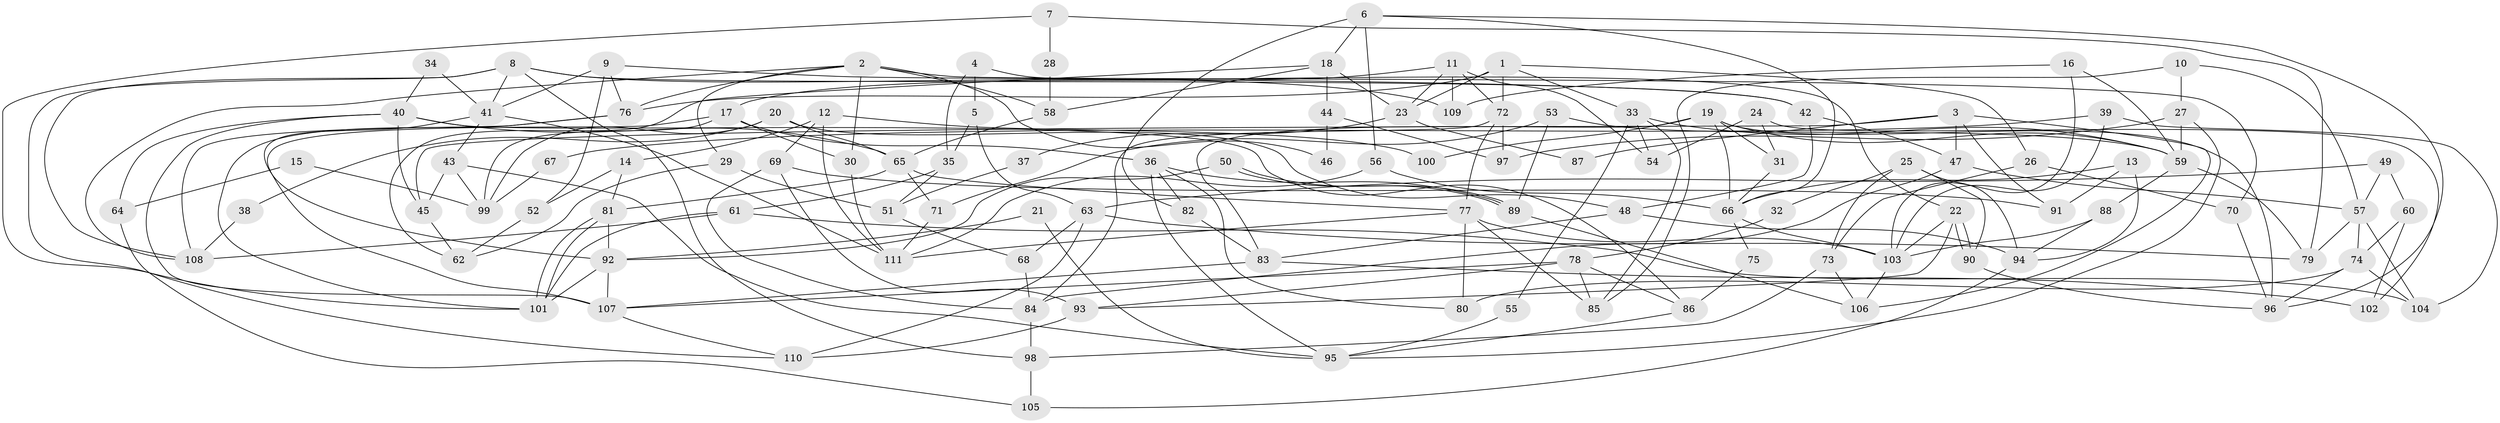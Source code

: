 // Generated by graph-tools (version 1.1) at 2025/50/03/09/25 04:50:50]
// undirected, 111 vertices, 222 edges
graph export_dot {
graph [start="1"]
  node [color=gray90,style=filled];
  1;
  2;
  3;
  4;
  5;
  6;
  7;
  8;
  9;
  10;
  11;
  12;
  13;
  14;
  15;
  16;
  17;
  18;
  19;
  20;
  21;
  22;
  23;
  24;
  25;
  26;
  27;
  28;
  29;
  30;
  31;
  32;
  33;
  34;
  35;
  36;
  37;
  38;
  39;
  40;
  41;
  42;
  43;
  44;
  45;
  46;
  47;
  48;
  49;
  50;
  51;
  52;
  53;
  54;
  55;
  56;
  57;
  58;
  59;
  60;
  61;
  62;
  63;
  64;
  65;
  66;
  67;
  68;
  69;
  70;
  71;
  72;
  73;
  74;
  75;
  76;
  77;
  78;
  79;
  80;
  81;
  82;
  83;
  84;
  85;
  86;
  87;
  88;
  89;
  90;
  91;
  92;
  93;
  94;
  95;
  96;
  97;
  98;
  99;
  100;
  101;
  102;
  103;
  104;
  105;
  106;
  107;
  108;
  109;
  110;
  111;
  1 -- 76;
  1 -- 23;
  1 -- 26;
  1 -- 33;
  1 -- 72;
  2 -- 30;
  2 -- 76;
  2 -- 29;
  2 -- 46;
  2 -- 58;
  2 -- 70;
  2 -- 108;
  3 -- 106;
  3 -- 47;
  3 -- 45;
  3 -- 87;
  3 -- 91;
  4 -- 35;
  4 -- 22;
  4 -- 5;
  5 -- 63;
  5 -- 35;
  6 -- 56;
  6 -- 66;
  6 -- 18;
  6 -- 82;
  6 -- 96;
  7 -- 101;
  7 -- 79;
  7 -- 28;
  8 -- 110;
  8 -- 109;
  8 -- 41;
  8 -- 42;
  8 -- 98;
  8 -- 108;
  9 -- 52;
  9 -- 76;
  9 -- 41;
  9 -- 42;
  10 -- 85;
  10 -- 57;
  10 -- 27;
  11 -- 17;
  11 -- 72;
  11 -- 23;
  11 -- 54;
  11 -- 109;
  12 -- 69;
  12 -- 111;
  12 -- 14;
  12 -- 100;
  13 -- 91;
  13 -- 94;
  13 -- 66;
  14 -- 81;
  14 -- 52;
  15 -- 99;
  15 -- 64;
  16 -- 59;
  16 -- 103;
  16 -- 109;
  17 -- 107;
  17 -- 99;
  17 -- 30;
  17 -- 36;
  18 -- 58;
  18 -- 23;
  18 -- 44;
  18 -- 62;
  19 -- 66;
  19 -- 96;
  19 -- 31;
  19 -- 59;
  19 -- 83;
  19 -- 100;
  20 -- 65;
  20 -- 48;
  20 -- 38;
  20 -- 99;
  21 -- 92;
  21 -- 95;
  22 -- 90;
  22 -- 90;
  22 -- 103;
  22 -- 93;
  23 -- 37;
  23 -- 87;
  24 -- 31;
  24 -- 54;
  24 -- 102;
  25 -- 90;
  25 -- 94;
  25 -- 32;
  25 -- 73;
  26 -- 73;
  26 -- 70;
  27 -- 59;
  27 -- 95;
  27 -- 97;
  28 -- 58;
  29 -- 62;
  29 -- 51;
  30 -- 111;
  31 -- 66;
  32 -- 78;
  33 -- 85;
  33 -- 54;
  33 -- 55;
  33 -- 59;
  34 -- 41;
  34 -- 40;
  35 -- 61;
  35 -- 51;
  36 -- 89;
  36 -- 80;
  36 -- 82;
  36 -- 95;
  37 -- 51;
  38 -- 108;
  39 -- 104;
  39 -- 103;
  39 -- 67;
  40 -- 107;
  40 -- 45;
  40 -- 64;
  40 -- 65;
  40 -- 86;
  41 -- 43;
  41 -- 92;
  41 -- 111;
  42 -- 47;
  42 -- 48;
  43 -- 95;
  43 -- 45;
  43 -- 99;
  44 -- 97;
  44 -- 46;
  45 -- 62;
  47 -- 57;
  47 -- 84;
  48 -- 83;
  48 -- 94;
  49 -- 57;
  49 -- 60;
  49 -- 63;
  50 -- 89;
  50 -- 89;
  50 -- 92;
  51 -- 68;
  52 -- 62;
  53 -- 71;
  53 -- 59;
  53 -- 89;
  55 -- 95;
  56 -- 111;
  56 -- 66;
  57 -- 74;
  57 -- 79;
  57 -- 104;
  58 -- 65;
  59 -- 79;
  59 -- 88;
  60 -- 102;
  60 -- 74;
  61 -- 108;
  61 -- 101;
  61 -- 104;
  63 -- 110;
  63 -- 68;
  63 -- 79;
  64 -- 105;
  65 -- 77;
  65 -- 71;
  65 -- 81;
  66 -- 103;
  66 -- 75;
  67 -- 99;
  68 -- 84;
  69 -- 84;
  69 -- 93;
  69 -- 91;
  70 -- 96;
  71 -- 111;
  72 -- 84;
  72 -- 77;
  72 -- 97;
  73 -- 98;
  73 -- 106;
  74 -- 96;
  74 -- 104;
  74 -- 80;
  75 -- 86;
  76 -- 108;
  76 -- 101;
  77 -- 80;
  77 -- 85;
  77 -- 103;
  77 -- 111;
  78 -- 107;
  78 -- 86;
  78 -- 85;
  78 -- 93;
  81 -- 101;
  81 -- 101;
  81 -- 92;
  82 -- 83;
  83 -- 102;
  83 -- 107;
  84 -- 98;
  86 -- 95;
  88 -- 103;
  88 -- 94;
  89 -- 106;
  90 -- 96;
  92 -- 101;
  92 -- 107;
  93 -- 110;
  94 -- 105;
  98 -- 105;
  103 -- 106;
  107 -- 110;
}
